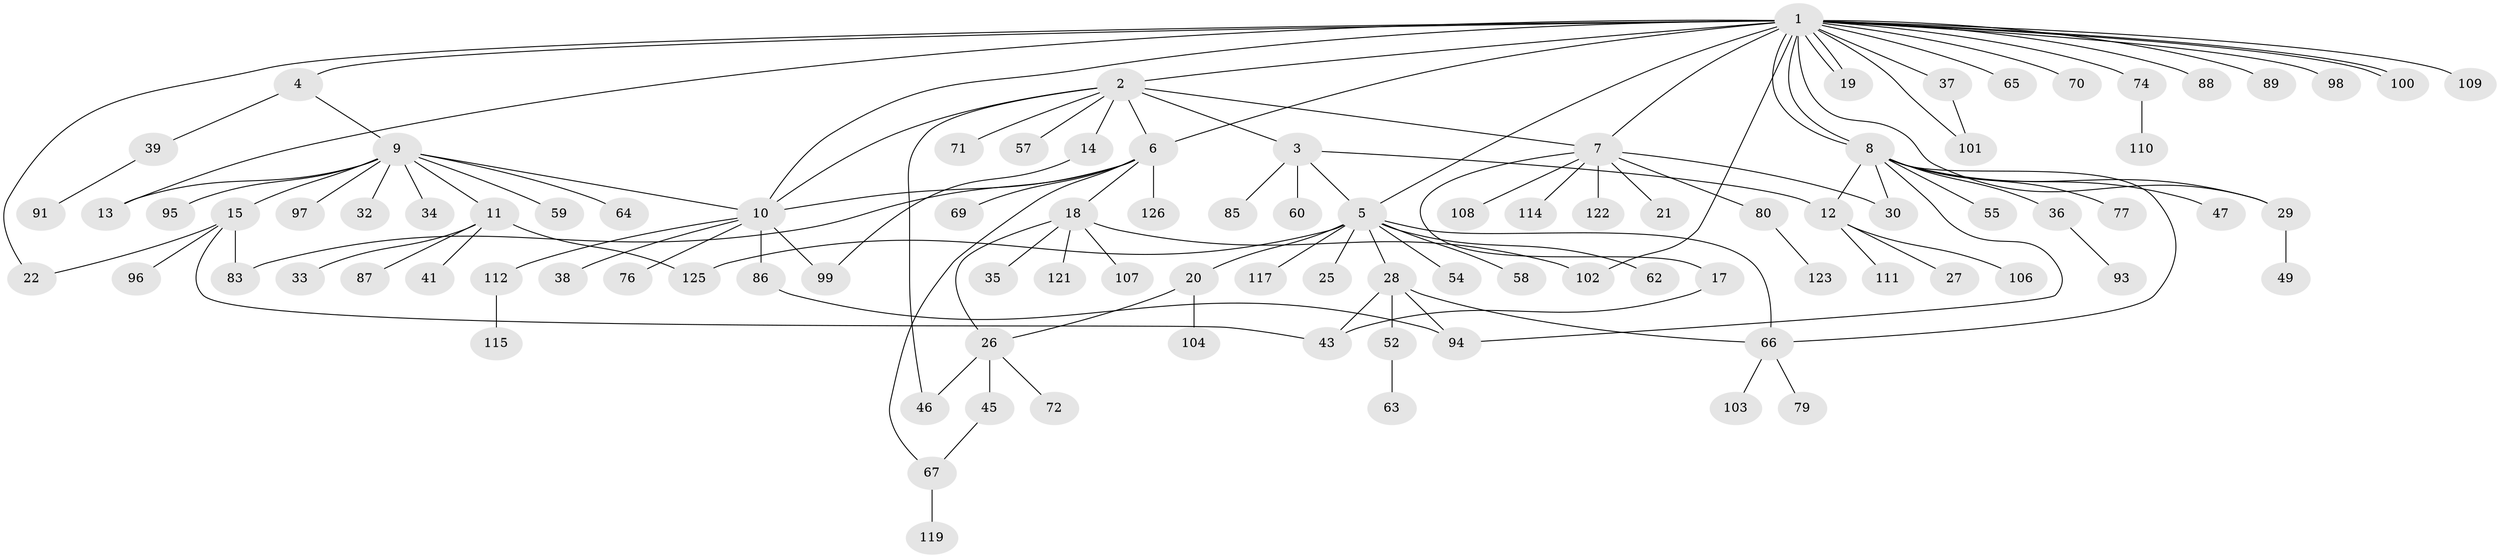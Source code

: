 // Generated by graph-tools (version 1.1) at 2025/23/03/03/25 07:23:51]
// undirected, 98 vertices, 125 edges
graph export_dot {
graph [start="1"]
  node [color=gray90,style=filled];
  1 [super="+51"];
  2 [super="+92"];
  3 [super="+31"];
  4;
  5 [super="+23"];
  6 [super="+90"];
  7 [super="+75"];
  8 [super="+48"];
  9 [super="+78"];
  10 [super="+44"];
  11 [super="+42"];
  12 [super="+118"];
  13 [super="+24"];
  14;
  15 [super="+16"];
  17 [super="+56"];
  18 [super="+40"];
  19;
  20 [super="+113"];
  21;
  22 [super="+61"];
  25;
  26 [super="+124"];
  27;
  28;
  29 [super="+82"];
  30;
  32;
  33 [super="+68"];
  34;
  35;
  36;
  37 [super="+105"];
  38;
  39 [super="+50"];
  41;
  43 [super="+84"];
  45 [super="+53"];
  46;
  47;
  49;
  52;
  54;
  55;
  57;
  58;
  59;
  60;
  62;
  63;
  64;
  65;
  66 [super="+73"];
  67 [super="+81"];
  69;
  70;
  71;
  72;
  74;
  76;
  77;
  79;
  80;
  83 [super="+120"];
  85;
  86;
  87;
  88;
  89;
  91;
  93;
  94;
  95;
  96;
  97;
  98;
  99;
  100 [super="+116"];
  101;
  102;
  103;
  104;
  106;
  107;
  108;
  109;
  110;
  111;
  112;
  114;
  115;
  117;
  119;
  121;
  122;
  123;
  125;
  126;
  1 -- 2 [weight=2];
  1 -- 4;
  1 -- 5;
  1 -- 6 [weight=2];
  1 -- 7;
  1 -- 8;
  1 -- 8;
  1 -- 10;
  1 -- 13;
  1 -- 19;
  1 -- 19;
  1 -- 29;
  1 -- 37;
  1 -- 65;
  1 -- 70;
  1 -- 74;
  1 -- 88;
  1 -- 89;
  1 -- 100;
  1 -- 100;
  1 -- 101;
  1 -- 102;
  1 -- 98;
  1 -- 109;
  1 -- 22;
  2 -- 3;
  2 -- 6;
  2 -- 7;
  2 -- 10;
  2 -- 14;
  2 -- 57;
  2 -- 71;
  2 -- 46;
  3 -- 12;
  3 -- 60;
  3 -- 85;
  3 -- 5;
  4 -- 9;
  4 -- 39;
  5 -- 20;
  5 -- 25;
  5 -- 28;
  5 -- 54;
  5 -- 58;
  5 -- 62;
  5 -- 66;
  5 -- 117;
  5 -- 125;
  6 -- 18;
  6 -- 67;
  6 -- 69;
  6 -- 126;
  6 -- 10;
  6 -- 83;
  7 -- 17;
  7 -- 21;
  7 -- 30;
  7 -- 80;
  7 -- 108;
  7 -- 114;
  7 -- 122;
  8 -- 12;
  8 -- 29;
  8 -- 30;
  8 -- 36;
  8 -- 47;
  8 -- 55;
  8 -- 77;
  8 -- 94;
  8 -- 66;
  9 -- 10;
  9 -- 11;
  9 -- 13;
  9 -- 15;
  9 -- 32;
  9 -- 34;
  9 -- 59;
  9 -- 64;
  9 -- 95;
  9 -- 97;
  10 -- 38;
  10 -- 76;
  10 -- 86;
  10 -- 112;
  10 -- 99;
  11 -- 33;
  11 -- 41;
  11 -- 87;
  11 -- 125;
  12 -- 27;
  12 -- 106;
  12 -- 111;
  14 -- 99;
  15 -- 22;
  15 -- 43;
  15 -- 83;
  15 -- 96;
  17 -- 43;
  18 -- 26;
  18 -- 35;
  18 -- 102;
  18 -- 121;
  18 -- 107;
  20 -- 26;
  20 -- 104;
  26 -- 45;
  26 -- 46;
  26 -- 72;
  28 -- 43;
  28 -- 52;
  28 -- 66;
  28 -- 94;
  29 -- 49;
  36 -- 93;
  37 -- 101;
  39 -- 91;
  45 -- 67;
  52 -- 63;
  66 -- 79;
  66 -- 103;
  67 -- 119;
  74 -- 110;
  80 -- 123;
  86 -- 94;
  112 -- 115;
}
